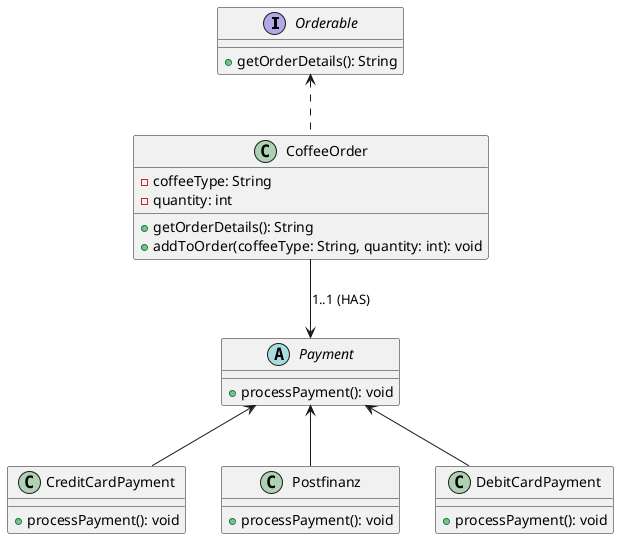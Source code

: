 @startuml

interface Orderable {
  +getOrderDetails(): String
}

abstract class Payment {
  +processPayment(): void
}

class CoffeeOrder {
  -coffeeType: String
  -quantity: int
  +getOrderDetails(): String
  +addToOrder(coffeeType: String, quantity: int): void
}

class CreditCardPayment {
  +processPayment(): void
}

class Postfinanz {
  +processPayment(): void
}

class DebitCardPayment {
  +processPayment(): void
}

CoffeeOrder --> Payment : "1..1 (HAS)"
Orderable <.. CoffeeOrder
Payment <-- CreditCardPayment
Payment <-- DebitCardPayment
Payment <-- Postfinanz

@enduml
